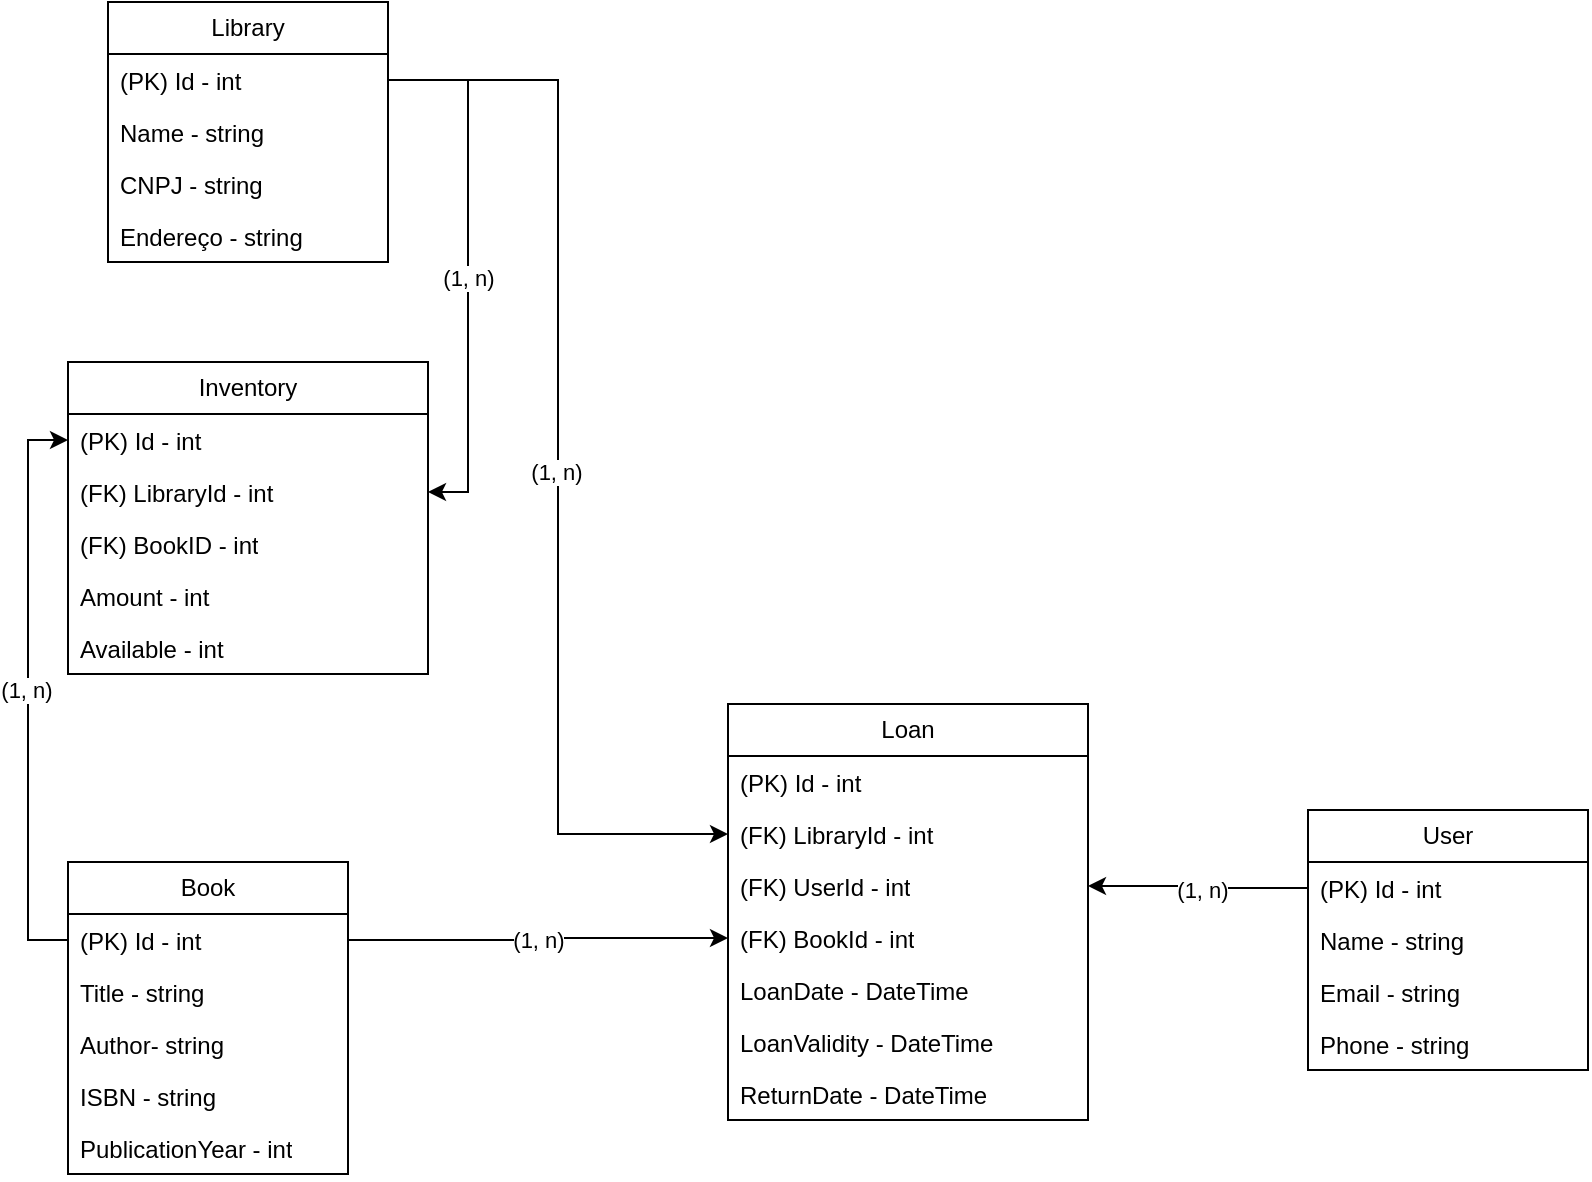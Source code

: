 <mxfile version="24.6.1" type="device">
  <diagram name="Page-1" id="a7904f86-f2b4-8e86-fa97-74104820619b">
    <mxGraphModel dx="1500" dy="746" grid="1" gridSize="10" guides="1" tooltips="1" connect="1" arrows="1" fold="1" page="1" pageScale="1" pageWidth="1100" pageHeight="850" background="none" math="0" shadow="0">
      <root>
        <mxCell id="0" />
        <mxCell id="1" parent="0" />
        <mxCell id="sudmPkwWJb5BrqiM0Uo5-1" value="Book" style="swimlane;fontStyle=0;childLayout=stackLayout;horizontal=1;startSize=26;fillColor=none;horizontalStack=0;resizeParent=1;resizeParentMax=0;resizeLast=0;collapsible=1;marginBottom=0;whiteSpace=wrap;html=1;" vertex="1" parent="1">
          <mxGeometry x="80" y="460" width="140" height="156" as="geometry" />
        </mxCell>
        <mxCell id="sudmPkwWJb5BrqiM0Uo5-2" value="(PK) Id - int" style="text;strokeColor=none;fillColor=none;align=left;verticalAlign=top;spacingLeft=4;spacingRight=4;overflow=hidden;rotatable=0;points=[[0,0.5],[1,0.5]];portConstraint=eastwest;whiteSpace=wrap;html=1;" vertex="1" parent="sudmPkwWJb5BrqiM0Uo5-1">
          <mxGeometry y="26" width="140" height="26" as="geometry" />
        </mxCell>
        <mxCell id="sudmPkwWJb5BrqiM0Uo5-3" value="Title - string" style="text;strokeColor=none;fillColor=none;align=left;verticalAlign=top;spacingLeft=4;spacingRight=4;overflow=hidden;rotatable=0;points=[[0,0.5],[1,0.5]];portConstraint=eastwest;whiteSpace=wrap;html=1;" vertex="1" parent="sudmPkwWJb5BrqiM0Uo5-1">
          <mxGeometry y="52" width="140" height="26" as="geometry" />
        </mxCell>
        <mxCell id="sudmPkwWJb5BrqiM0Uo5-4" value="Author- string" style="text;strokeColor=none;fillColor=none;align=left;verticalAlign=top;spacingLeft=4;spacingRight=4;overflow=hidden;rotatable=0;points=[[0,0.5],[1,0.5]];portConstraint=eastwest;whiteSpace=wrap;html=1;" vertex="1" parent="sudmPkwWJb5BrqiM0Uo5-1">
          <mxGeometry y="78" width="140" height="26" as="geometry" />
        </mxCell>
        <mxCell id="sudmPkwWJb5BrqiM0Uo5-5" value="ISBN - string" style="text;strokeColor=none;fillColor=none;align=left;verticalAlign=top;spacingLeft=4;spacingRight=4;overflow=hidden;rotatable=0;points=[[0,0.5],[1,0.5]];portConstraint=eastwest;whiteSpace=wrap;html=1;" vertex="1" parent="sudmPkwWJb5BrqiM0Uo5-1">
          <mxGeometry y="104" width="140" height="26" as="geometry" />
        </mxCell>
        <mxCell id="sudmPkwWJb5BrqiM0Uo5-6" value="PublicationYear - int" style="text;strokeColor=none;fillColor=none;align=left;verticalAlign=top;spacingLeft=4;spacingRight=4;overflow=hidden;rotatable=0;points=[[0,0.5],[1,0.5]];portConstraint=eastwest;whiteSpace=wrap;html=1;" vertex="1" parent="sudmPkwWJb5BrqiM0Uo5-1">
          <mxGeometry y="130" width="140" height="26" as="geometry" />
        </mxCell>
        <mxCell id="sudmPkwWJb5BrqiM0Uo5-7" value="User" style="swimlane;fontStyle=0;childLayout=stackLayout;horizontal=1;startSize=26;fillColor=none;horizontalStack=0;resizeParent=1;resizeParentMax=0;resizeLast=0;collapsible=1;marginBottom=0;whiteSpace=wrap;html=1;" vertex="1" parent="1">
          <mxGeometry x="700" y="434" width="140" height="130" as="geometry" />
        </mxCell>
        <mxCell id="sudmPkwWJb5BrqiM0Uo5-8" value="(PK) Id - int" style="text;strokeColor=none;fillColor=none;align=left;verticalAlign=top;spacingLeft=4;spacingRight=4;overflow=hidden;rotatable=0;points=[[0,0.5],[1,0.5]];portConstraint=eastwest;whiteSpace=wrap;html=1;" vertex="1" parent="sudmPkwWJb5BrqiM0Uo5-7">
          <mxGeometry y="26" width="140" height="26" as="geometry" />
        </mxCell>
        <mxCell id="sudmPkwWJb5BrqiM0Uo5-9" value="Name - string" style="text;strokeColor=none;fillColor=none;align=left;verticalAlign=top;spacingLeft=4;spacingRight=4;overflow=hidden;rotatable=0;points=[[0,0.5],[1,0.5]];portConstraint=eastwest;whiteSpace=wrap;html=1;" vertex="1" parent="sudmPkwWJb5BrqiM0Uo5-7">
          <mxGeometry y="52" width="140" height="26" as="geometry" />
        </mxCell>
        <mxCell id="sudmPkwWJb5BrqiM0Uo5-10" value="Email - string" style="text;strokeColor=none;fillColor=none;align=left;verticalAlign=top;spacingLeft=4;spacingRight=4;overflow=hidden;rotatable=0;points=[[0,0.5],[1,0.5]];portConstraint=eastwest;whiteSpace=wrap;html=1;" vertex="1" parent="sudmPkwWJb5BrqiM0Uo5-7">
          <mxGeometry y="78" width="140" height="26" as="geometry" />
        </mxCell>
        <mxCell id="sudmPkwWJb5BrqiM0Uo5-44" value="Phone - string" style="text;strokeColor=none;fillColor=none;align=left;verticalAlign=top;spacingLeft=4;spacingRight=4;overflow=hidden;rotatable=0;points=[[0,0.5],[1,0.5]];portConstraint=eastwest;whiteSpace=wrap;html=1;" vertex="1" parent="sudmPkwWJb5BrqiM0Uo5-7">
          <mxGeometry y="104" width="140" height="26" as="geometry" />
        </mxCell>
        <mxCell id="sudmPkwWJb5BrqiM0Uo5-13" value="Loan" style="swimlane;fontStyle=0;childLayout=stackLayout;horizontal=1;startSize=26;fillColor=none;horizontalStack=0;resizeParent=1;resizeParentMax=0;resizeLast=0;collapsible=1;marginBottom=0;whiteSpace=wrap;html=1;" vertex="1" parent="1">
          <mxGeometry x="410" y="381" width="180" height="208" as="geometry" />
        </mxCell>
        <mxCell id="sudmPkwWJb5BrqiM0Uo5-14" value="(PK) Id - int" style="text;strokeColor=none;fillColor=none;align=left;verticalAlign=top;spacingLeft=4;spacingRight=4;overflow=hidden;rotatable=0;points=[[0,0.5],[1,0.5]];portConstraint=eastwest;whiteSpace=wrap;html=1;" vertex="1" parent="sudmPkwWJb5BrqiM0Uo5-13">
          <mxGeometry y="26" width="180" height="26" as="geometry" />
        </mxCell>
        <mxCell id="sudmPkwWJb5BrqiM0Uo5-46" value="(FK) Library&lt;span style=&quot;background-color: initial;&quot;&gt;Id - int&lt;/span&gt;" style="text;strokeColor=none;fillColor=none;align=left;verticalAlign=top;spacingLeft=4;spacingRight=4;overflow=hidden;rotatable=0;points=[[0,0.5],[1,0.5]];portConstraint=eastwest;whiteSpace=wrap;html=1;" vertex="1" parent="sudmPkwWJb5BrqiM0Uo5-13">
          <mxGeometry y="52" width="180" height="26" as="geometry" />
        </mxCell>
        <mxCell id="sudmPkwWJb5BrqiM0Uo5-17" value="(FK) UserId - int" style="text;strokeColor=none;fillColor=none;align=left;verticalAlign=top;spacingLeft=4;spacingRight=4;overflow=hidden;rotatable=0;points=[[0,0.5],[1,0.5]];portConstraint=eastwest;whiteSpace=wrap;html=1;" vertex="1" parent="sudmPkwWJb5BrqiM0Uo5-13">
          <mxGeometry y="78" width="180" height="26" as="geometry" />
        </mxCell>
        <mxCell id="sudmPkwWJb5BrqiM0Uo5-18" value="(FK) BookId - int" style="text;strokeColor=none;fillColor=none;align=left;verticalAlign=top;spacingLeft=4;spacingRight=4;overflow=hidden;rotatable=0;points=[[0,0.5],[1,0.5]];portConstraint=eastwest;whiteSpace=wrap;html=1;" vertex="1" parent="sudmPkwWJb5BrqiM0Uo5-13">
          <mxGeometry y="104" width="180" height="26" as="geometry" />
        </mxCell>
        <mxCell id="sudmPkwWJb5BrqiM0Uo5-15" value="LoanDate - DateTime" style="text;strokeColor=none;fillColor=none;align=left;verticalAlign=top;spacingLeft=4;spacingRight=4;overflow=hidden;rotatable=0;points=[[0,0.5],[1,0.5]];portConstraint=eastwest;whiteSpace=wrap;html=1;" vertex="1" parent="sudmPkwWJb5BrqiM0Uo5-13">
          <mxGeometry y="130" width="180" height="26" as="geometry" />
        </mxCell>
        <mxCell id="sudmPkwWJb5BrqiM0Uo5-19" value="LoanValidity - DateTime" style="text;strokeColor=none;fillColor=none;align=left;verticalAlign=top;spacingLeft=4;spacingRight=4;overflow=hidden;rotatable=0;points=[[0,0.5],[1,0.5]];portConstraint=eastwest;whiteSpace=wrap;html=1;" vertex="1" parent="sudmPkwWJb5BrqiM0Uo5-13">
          <mxGeometry y="156" width="180" height="26" as="geometry" />
        </mxCell>
        <mxCell id="sudmPkwWJb5BrqiM0Uo5-43" value="ReturnDate   - DateTime" style="text;strokeColor=none;fillColor=none;align=left;verticalAlign=top;spacingLeft=4;spacingRight=4;overflow=hidden;rotatable=0;points=[[0,0.5],[1,0.5]];portConstraint=eastwest;whiteSpace=wrap;html=1;" vertex="1" parent="sudmPkwWJb5BrqiM0Uo5-13">
          <mxGeometry y="182" width="180" height="26" as="geometry" />
        </mxCell>
        <mxCell id="sudmPkwWJb5BrqiM0Uo5-20" value="Library" style="swimlane;fontStyle=0;childLayout=stackLayout;horizontal=1;startSize=26;fillColor=none;horizontalStack=0;resizeParent=1;resizeParentMax=0;resizeLast=0;collapsible=1;marginBottom=0;whiteSpace=wrap;html=1;" vertex="1" parent="1">
          <mxGeometry x="100" y="30" width="140" height="130" as="geometry" />
        </mxCell>
        <mxCell id="sudmPkwWJb5BrqiM0Uo5-21" value="(PK) Id - int" style="text;strokeColor=none;fillColor=none;align=left;verticalAlign=top;spacingLeft=4;spacingRight=4;overflow=hidden;rotatable=0;points=[[0,0.5],[1,0.5]];portConstraint=eastwest;whiteSpace=wrap;html=1;" vertex="1" parent="sudmPkwWJb5BrqiM0Uo5-20">
          <mxGeometry y="26" width="140" height="26" as="geometry" />
        </mxCell>
        <mxCell id="sudmPkwWJb5BrqiM0Uo5-22" value="Name - string" style="text;strokeColor=none;fillColor=none;align=left;verticalAlign=top;spacingLeft=4;spacingRight=4;overflow=hidden;rotatable=0;points=[[0,0.5],[1,0.5]];portConstraint=eastwest;whiteSpace=wrap;html=1;" vertex="1" parent="sudmPkwWJb5BrqiM0Uo5-20">
          <mxGeometry y="52" width="140" height="26" as="geometry" />
        </mxCell>
        <mxCell id="sudmPkwWJb5BrqiM0Uo5-23" value="CNPJ - string" style="text;strokeColor=none;fillColor=none;align=left;verticalAlign=top;spacingLeft=4;spacingRight=4;overflow=hidden;rotatable=0;points=[[0,0.5],[1,0.5]];portConstraint=eastwest;whiteSpace=wrap;html=1;" vertex="1" parent="sudmPkwWJb5BrqiM0Uo5-20">
          <mxGeometry y="78" width="140" height="26" as="geometry" />
        </mxCell>
        <mxCell id="sudmPkwWJb5BrqiM0Uo5-24" value="Endereço - string" style="text;strokeColor=none;fillColor=none;align=left;verticalAlign=top;spacingLeft=4;spacingRight=4;overflow=hidden;rotatable=0;points=[[0,0.5],[1,0.5]];portConstraint=eastwest;whiteSpace=wrap;html=1;" vertex="1" parent="sudmPkwWJb5BrqiM0Uo5-20">
          <mxGeometry y="104" width="140" height="26" as="geometry" />
        </mxCell>
        <mxCell id="sudmPkwWJb5BrqiM0Uo5-25" value="Inventory" style="swimlane;fontStyle=0;childLayout=stackLayout;horizontal=1;startSize=26;fillColor=none;horizontalStack=0;resizeParent=1;resizeParentMax=0;resizeLast=0;collapsible=1;marginBottom=0;whiteSpace=wrap;html=1;" vertex="1" parent="1">
          <mxGeometry x="80" y="210" width="180" height="156" as="geometry" />
        </mxCell>
        <mxCell id="sudmPkwWJb5BrqiM0Uo5-26" value="(PK) Id - int" style="text;strokeColor=none;fillColor=none;align=left;verticalAlign=top;spacingLeft=4;spacingRight=4;overflow=hidden;rotatable=0;points=[[0,0.5],[1,0.5]];portConstraint=eastwest;whiteSpace=wrap;html=1;" vertex="1" parent="sudmPkwWJb5BrqiM0Uo5-25">
          <mxGeometry y="26" width="180" height="26" as="geometry" />
        </mxCell>
        <mxCell id="sudmPkwWJb5BrqiM0Uo5-27" value="(FK) LibraryId - int" style="text;strokeColor=none;fillColor=none;align=left;verticalAlign=top;spacingLeft=4;spacingRight=4;overflow=hidden;rotatable=0;points=[[0,0.5],[1,0.5]];portConstraint=eastwest;whiteSpace=wrap;html=1;" vertex="1" parent="sudmPkwWJb5BrqiM0Uo5-25">
          <mxGeometry y="52" width="180" height="26" as="geometry" />
        </mxCell>
        <mxCell id="sudmPkwWJb5BrqiM0Uo5-28" value="(FK) BookID - int" style="text;strokeColor=none;fillColor=none;align=left;verticalAlign=top;spacingLeft=4;spacingRight=4;overflow=hidden;rotatable=0;points=[[0,0.5],[1,0.5]];portConstraint=eastwest;whiteSpace=wrap;html=1;" vertex="1" parent="sudmPkwWJb5BrqiM0Uo5-25">
          <mxGeometry y="78" width="180" height="26" as="geometry" />
        </mxCell>
        <mxCell id="sudmPkwWJb5BrqiM0Uo5-29" value="Amount - int" style="text;strokeColor=none;fillColor=none;align=left;verticalAlign=top;spacingLeft=4;spacingRight=4;overflow=hidden;rotatable=0;points=[[0,0.5],[1,0.5]];portConstraint=eastwest;whiteSpace=wrap;html=1;" vertex="1" parent="sudmPkwWJb5BrqiM0Uo5-25">
          <mxGeometry y="104" width="180" height="26" as="geometry" />
        </mxCell>
        <mxCell id="sudmPkwWJb5BrqiM0Uo5-30" value="Available - int" style="text;strokeColor=none;fillColor=none;align=left;verticalAlign=top;spacingLeft=4;spacingRight=4;overflow=hidden;rotatable=0;points=[[0,0.5],[1,0.5]];portConstraint=eastwest;whiteSpace=wrap;html=1;" vertex="1" parent="sudmPkwWJb5BrqiM0Uo5-25">
          <mxGeometry y="130" width="180" height="26" as="geometry" />
        </mxCell>
        <mxCell id="sudmPkwWJb5BrqiM0Uo5-39" style="edgeStyle=orthogonalEdgeStyle;rounded=0;orthogonalLoop=1;jettySize=auto;html=1;entryX=1;entryY=0.5;entryDx=0;entryDy=0;exitX=1;exitY=0.5;exitDx=0;exitDy=0;" edge="1" parent="1" source="sudmPkwWJb5BrqiM0Uo5-21" target="sudmPkwWJb5BrqiM0Uo5-27">
          <mxGeometry relative="1" as="geometry" />
        </mxCell>
        <mxCell id="sudmPkwWJb5BrqiM0Uo5-47" value="(1, n)" style="edgeLabel;html=1;align=center;verticalAlign=middle;resizable=0;points=[];" vertex="1" connectable="0" parent="sudmPkwWJb5BrqiM0Uo5-39">
          <mxGeometry x="-0.698" y="2" relative="1" as="geometry">
            <mxPoint x="-2" y="99" as="offset" />
          </mxGeometry>
        </mxCell>
        <mxCell id="sudmPkwWJb5BrqiM0Uo5-40" style="edgeStyle=orthogonalEdgeStyle;rounded=0;orthogonalLoop=1;jettySize=auto;html=1;entryX=0;entryY=0.5;entryDx=0;entryDy=0;exitX=0;exitY=0.5;exitDx=0;exitDy=0;" edge="1" parent="1" source="sudmPkwWJb5BrqiM0Uo5-2" target="sudmPkwWJb5BrqiM0Uo5-26">
          <mxGeometry relative="1" as="geometry" />
        </mxCell>
        <mxCell id="sudmPkwWJb5BrqiM0Uo5-48" value="(1, n)" style="edgeLabel;html=1;align=center;verticalAlign=middle;resizable=0;points=[];" vertex="1" connectable="0" parent="sudmPkwWJb5BrqiM0Uo5-40">
          <mxGeometry x="0.001" y="1" relative="1" as="geometry">
            <mxPoint as="offset" />
          </mxGeometry>
        </mxCell>
        <mxCell id="sudmPkwWJb5BrqiM0Uo5-41" style="edgeStyle=orthogonalEdgeStyle;rounded=0;orthogonalLoop=1;jettySize=auto;html=1;exitX=1;exitY=0.5;exitDx=0;exitDy=0;entryX=0;entryY=0.5;entryDx=0;entryDy=0;" edge="1" parent="1" source="sudmPkwWJb5BrqiM0Uo5-2" target="sudmPkwWJb5BrqiM0Uo5-18">
          <mxGeometry relative="1" as="geometry" />
        </mxCell>
        <mxCell id="sudmPkwWJb5BrqiM0Uo5-49" value="(1, n)" style="edgeLabel;html=1;align=center;verticalAlign=middle;resizable=0;points=[];" vertex="1" connectable="0" parent="sudmPkwWJb5BrqiM0Uo5-41">
          <mxGeometry x="0.002" relative="1" as="geometry">
            <mxPoint as="offset" />
          </mxGeometry>
        </mxCell>
        <mxCell id="sudmPkwWJb5BrqiM0Uo5-42" style="edgeStyle=orthogonalEdgeStyle;rounded=0;orthogonalLoop=1;jettySize=auto;html=1;entryX=1;entryY=0.5;entryDx=0;entryDy=0;" edge="1" parent="1" source="sudmPkwWJb5BrqiM0Uo5-8" target="sudmPkwWJb5BrqiM0Uo5-17">
          <mxGeometry relative="1" as="geometry" />
        </mxCell>
        <mxCell id="sudmPkwWJb5BrqiM0Uo5-50" value="(1, n)" style="edgeLabel;html=1;align=center;verticalAlign=middle;resizable=0;points=[];" vertex="1" connectable="0" parent="sudmPkwWJb5BrqiM0Uo5-42">
          <mxGeometry x="-0.033" y="1" relative="1" as="geometry">
            <mxPoint as="offset" />
          </mxGeometry>
        </mxCell>
        <mxCell id="sudmPkwWJb5BrqiM0Uo5-51" style="edgeStyle=orthogonalEdgeStyle;rounded=0;orthogonalLoop=1;jettySize=auto;html=1;exitX=1;exitY=0.5;exitDx=0;exitDy=0;entryX=0;entryY=0.5;entryDx=0;entryDy=0;" edge="1" parent="1" source="sudmPkwWJb5BrqiM0Uo5-21" target="sudmPkwWJb5BrqiM0Uo5-46">
          <mxGeometry relative="1" as="geometry" />
        </mxCell>
        <mxCell id="sudmPkwWJb5BrqiM0Uo5-53" value="(1, n)" style="edgeLabel;html=1;align=center;verticalAlign=middle;resizable=0;points=[];" vertex="1" connectable="0" parent="sudmPkwWJb5BrqiM0Uo5-51">
          <mxGeometry x="0.025" y="-1" relative="1" as="geometry">
            <mxPoint as="offset" />
          </mxGeometry>
        </mxCell>
      </root>
    </mxGraphModel>
  </diagram>
</mxfile>
